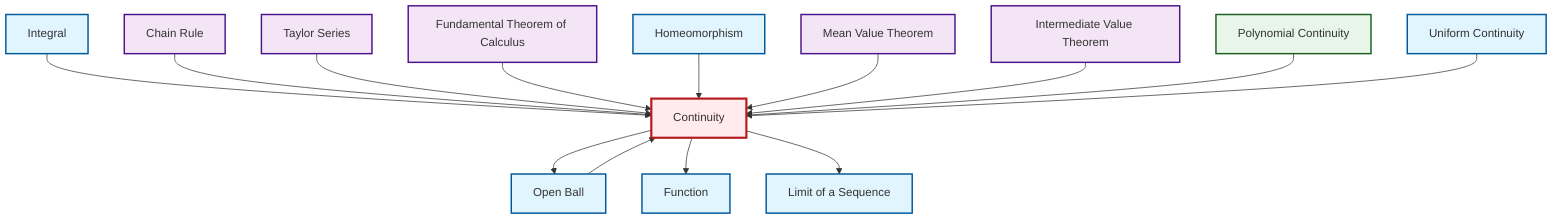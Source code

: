 graph TD
    classDef definition fill:#e1f5fe,stroke:#01579b,stroke-width:2px
    classDef theorem fill:#f3e5f5,stroke:#4a148c,stroke-width:2px
    classDef axiom fill:#fff3e0,stroke:#e65100,stroke-width:2px
    classDef example fill:#e8f5e9,stroke:#1b5e20,stroke-width:2px
    classDef current fill:#ffebee,stroke:#b71c1c,stroke-width:3px
    def-limit["Limit of a Sequence"]:::definition
    thm-taylor-series["Taylor Series"]:::theorem
    def-function["Function"]:::definition
    def-homeomorphism["Homeomorphism"]:::definition
    thm-intermediate-value["Intermediate Value Theorem"]:::theorem
    def-open-ball["Open Ball"]:::definition
    thm-chain-rule["Chain Rule"]:::theorem
    def-uniform-continuity["Uniform Continuity"]:::definition
    thm-fundamental-calculus["Fundamental Theorem of Calculus"]:::theorem
    ex-polynomial-continuity["Polynomial Continuity"]:::example
    def-integral["Integral"]:::definition
    def-continuity["Continuity"]:::definition
    thm-mean-value["Mean Value Theorem"]:::theorem
    def-continuity --> def-open-ball
    def-integral --> def-continuity
    thm-chain-rule --> def-continuity
    def-open-ball --> def-continuity
    thm-taylor-series --> def-continuity
    def-continuity --> def-function
    thm-fundamental-calculus --> def-continuity
    def-homeomorphism --> def-continuity
    thm-mean-value --> def-continuity
    thm-intermediate-value --> def-continuity
    def-continuity --> def-limit
    ex-polynomial-continuity --> def-continuity
    def-uniform-continuity --> def-continuity
    class def-continuity current